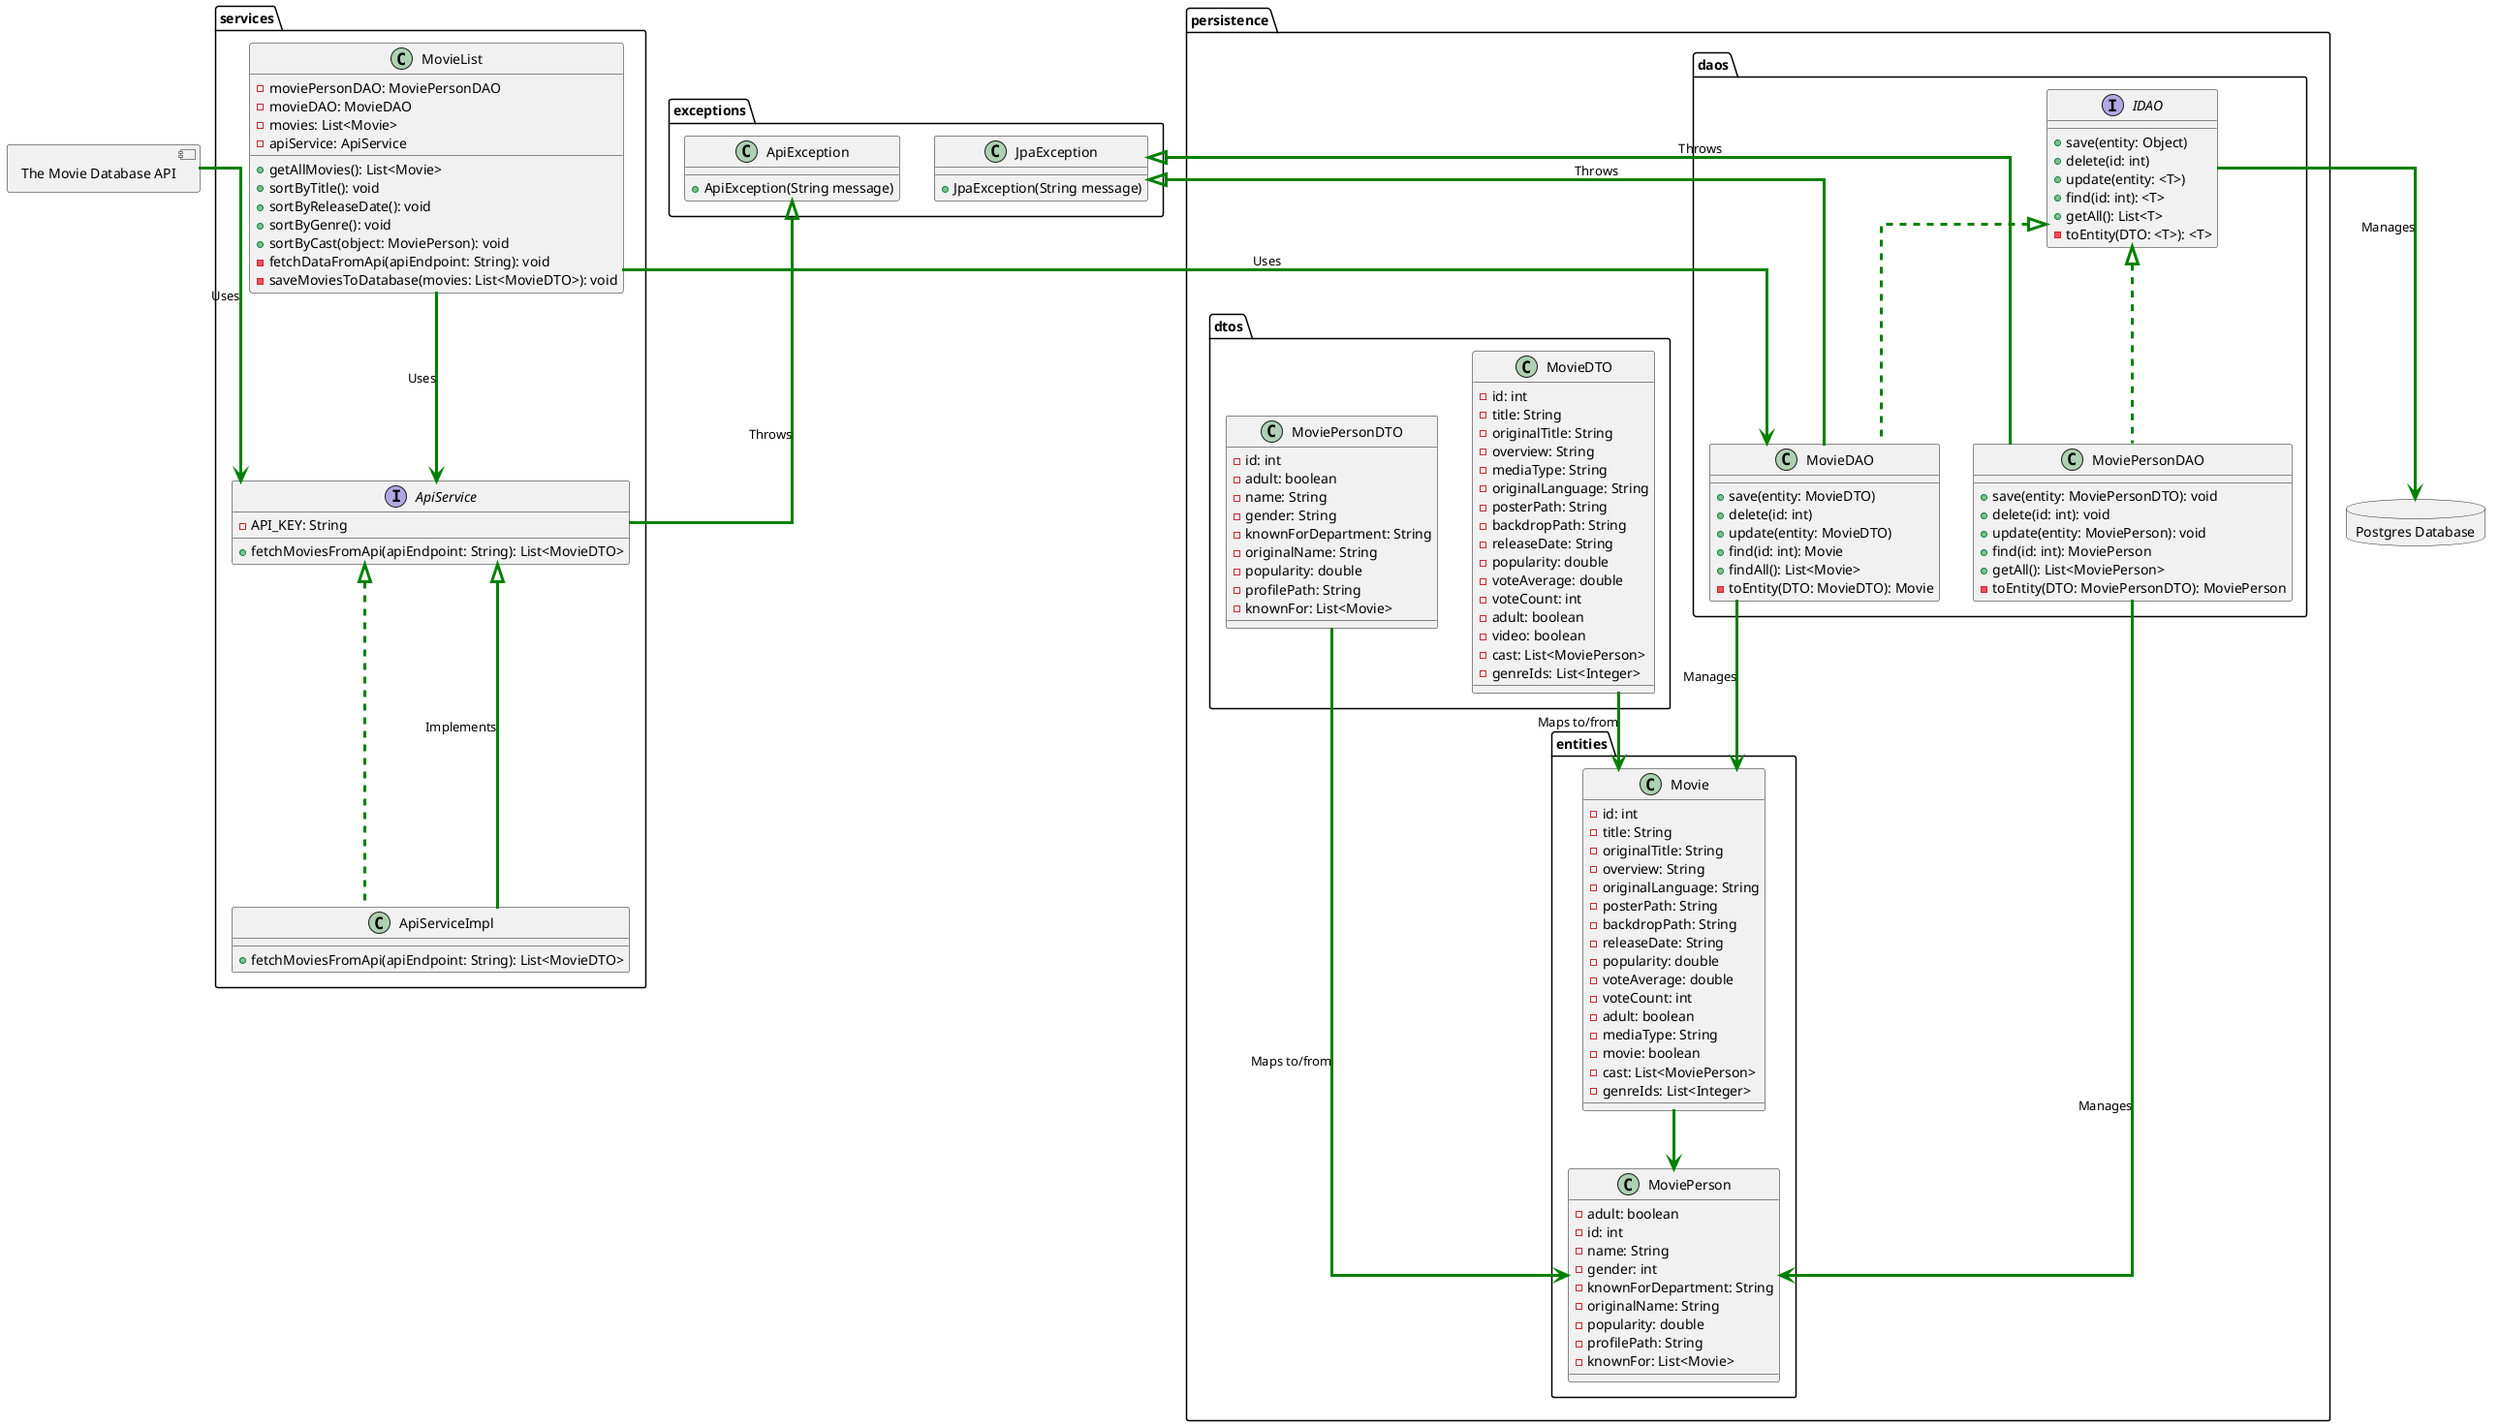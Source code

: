 @startuml sp1

component TMDB_API [
The Movie Database API
]

database Database [
Postgres Database
]

'' Styling
skinparam ArrowThickness 3
skinparam linetype ortho
skinparam ArrowColor Green

''

package "services" {
  class MovieList {
    +getAllMovies(): List<Movie>
    +sortByTitle(): void
    +sortByReleaseDate(): void
    +sortByGenre(): void
    +sortByCast(object: MoviePerson): void
    -fetchDataFromApi(apiEndpoint: String): void
    -saveMoviesToDatabase(movies: List<MovieDTO>): void
    -moviePersonDAO: MoviePersonDAO
    -movieDAO: MovieDAO
    -movies: List<Movie>
    -apiService: ApiService
  }

  interface ApiService {
    +fetchMoviesFromApi(apiEndpoint: String): List<MovieDTO>
    -API_KEY: String
  }

  class ApiServiceImpl implements ApiService {
    +fetchMoviesFromApi(apiEndpoint: String): List<MovieDTO>
  }
}

package "persistence" {
  package "daos" {
    interface IDAO {
      +save(entity: Object)
      +delete(id: int)
      +update(entity: <T>)
      +find(id: int): <T>
      +getAll(): List<T>
      -toEntity(DTO: <T>): <T>
    }

    class MovieDAO implements IDAO {
      +save(entity: MovieDTO)
      +delete(id: int)
      +update(entity: MovieDTO)
      +find(id: int): Movie
      +findAll(): List<Movie>
      -toEntity(DTO: MovieDTO): Movie
    }

    class MoviePersonDAO implements IDAO {
      +save(entity: MoviePersonDTO): void
      +delete(id: int): void
      +update(entity: MoviePerson): void
      +find(id: int): MoviePerson
      +getAll(): List<MoviePerson>
      -toEntity(DTO: MoviePersonDTO): MoviePerson
    }
  }

  package "dtos" {
    class MovieDTO {
      -id: int
      -title: String
      -originalTitle: String
      -overview: String
      -mediaType: String
      -originalLanguage: String
      -posterPath: String
      -backdropPath: String
      -releaseDate: String
      -popularity: double
      -voteAverage: double
      -voteCount: int
      -adult: boolean
      -video: boolean
      -cast: List<MoviePerson>
      -genreIds: List<Integer>
    }

    class MoviePersonDTO {
      -id: int
      -adult: boolean
      -name: String
      -gender: String
      -knownForDepartment: String
      -originalName: String
      -popularity: double
      -profilePath: String
      -knownFor: List<Movie>
    }
  }

  package "entities" {
    class Movie {
      -id: int
      -title: String
      -originalTitle: String
      -overview: String
      -originalLanguage: String
      -posterPath: String
      -backdropPath: String
      -releaseDate: String
      -popularity: double
      -voteAverage: double
      -voteCount: int
      -adult: boolean
      -mediaType: String
      -movie: boolean
      -cast: List<MoviePerson>
      -genreIds: List<Integer>
    }

    class MoviePerson {
      -adult: boolean
      -id: int
      -name: String
      -gender: int
      -knownForDepartment: String
      -originalName: String
      -popularity: double
      -profilePath: String
      -knownFor: List<Movie>
    }
  }
}

package "exceptions" {
  class JpaException {
    +JpaException(String message)
  }

  class ApiException {
      +ApiException(String message)
    }
}


' Define relationships
TMDB_API --> ApiService : Uses
IDAO --> Database : Manages
MovieList --> MovieDAO : Uses
MovieList --> ApiService : Uses
ApiServiceImpl --|> ApiService : Implements
MovieDAO --> Movie : Manages
MoviePersonDAO --> MoviePerson : Manages
MovieDTO --> Movie : Maps to/from
MoviePersonDTO --> MoviePerson : Maps to/from
JpaException <|-- MovieDAO : Throws
JpaException <|-- MoviePersonDAO : Throws
ApiException <|-- ApiService : Throws
Movie --> MoviePerson

@enduml